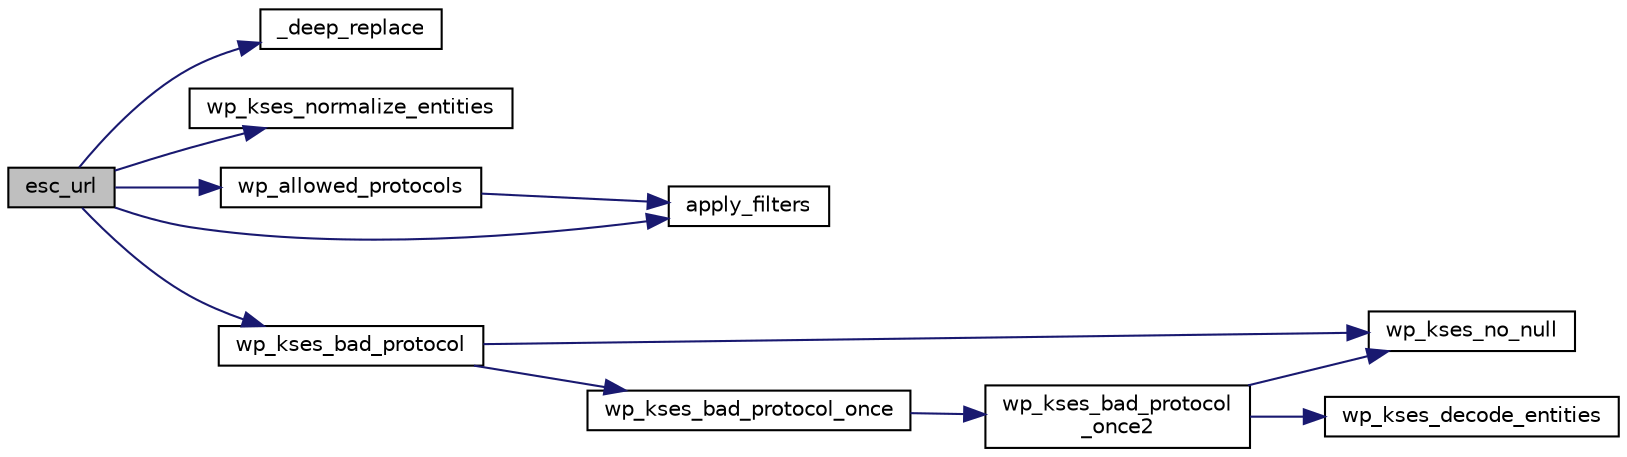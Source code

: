 digraph "esc_url"
{
  edge [fontname="Helvetica",fontsize="10",labelfontname="Helvetica",labelfontsize="10"];
  node [fontname="Helvetica",fontsize="10",shape=record];
  rankdir="LR";
  Node1 [label="esc_url",height=0.2,width=0.4,color="black", fillcolor="grey75", style="filled", fontcolor="black"];
  Node1 -> Node2 [color="midnightblue",fontsize="10",style="solid",fontname="Helvetica"];
  Node2 [label="_deep_replace",height=0.2,width=0.4,color="black", fillcolor="white", style="filled",URL="$formatting_8php.html#a07cee162d2dea8a7e788f6542534490a"];
  Node1 -> Node3 [color="midnightblue",fontsize="10",style="solid",fontname="Helvetica"];
  Node3 [label="wp_kses_normalize_entities",height=0.2,width=0.4,color="black", fillcolor="white", style="filled",URL="$kses_8php.html#abc0e5ed7e9bad89cc998a35b48653fdb"];
  Node1 -> Node4 [color="midnightblue",fontsize="10",style="solid",fontname="Helvetica"];
  Node4 [label="wp_allowed_protocols",height=0.2,width=0.4,color="black", fillcolor="white", style="filled",URL="$wp-includes_2functions_8php.html#a410d6d8e60b99a2fbc62fe8116978711"];
  Node4 -> Node5 [color="midnightblue",fontsize="10",style="solid",fontname="Helvetica"];
  Node5 [label="apply_filters",height=0.2,width=0.4,color="black", fillcolor="white", style="filled",URL="$load-scripts_8php.html#a54639394aa645a2277ea41f3cbd23247"];
  Node1 -> Node6 [color="midnightblue",fontsize="10",style="solid",fontname="Helvetica"];
  Node6 [label="wp_kses_bad_protocol",height=0.2,width=0.4,color="black", fillcolor="white", style="filled",URL="$kses_8php.html#a6164e160cf41fb1682f086b13ce434a0"];
  Node6 -> Node7 [color="midnightblue",fontsize="10",style="solid",fontname="Helvetica"];
  Node7 [label="wp_kses_no_null",height=0.2,width=0.4,color="black", fillcolor="white", style="filled",URL="$kses_8php.html#a6a32ba00333b67cff42a76ec3762e5c3"];
  Node6 -> Node8 [color="midnightblue",fontsize="10",style="solid",fontname="Helvetica"];
  Node8 [label="wp_kses_bad_protocol_once",height=0.2,width=0.4,color="black", fillcolor="white", style="filled",URL="$kses_8php.html#ac1591c243a4c8272a934db51a9b53259"];
  Node8 -> Node9 [color="midnightblue",fontsize="10",style="solid",fontname="Helvetica"];
  Node9 [label="wp_kses_bad_protocol\l_once2",height=0.2,width=0.4,color="black", fillcolor="white", style="filled",URL="$kses_8php.html#a6a97826fbe8f92352f4acc5143cdb0f7"];
  Node9 -> Node10 [color="midnightblue",fontsize="10",style="solid",fontname="Helvetica"];
  Node10 [label="wp_kses_decode_entities",height=0.2,width=0.4,color="black", fillcolor="white", style="filled",URL="$kses_8php.html#a6b7c56d4169bffd3e6943c570f4c4b94"];
  Node9 -> Node7 [color="midnightblue",fontsize="10",style="solid",fontname="Helvetica"];
  Node1 -> Node5 [color="midnightblue",fontsize="10",style="solid",fontname="Helvetica"];
}

